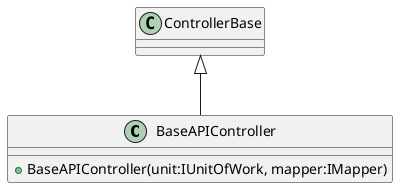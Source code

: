 @startuml
class BaseAPIController {
    + BaseAPIController(unit:IUnitOfWork, mapper:IMapper)
}
ControllerBase <|-- BaseAPIController
@enduml
